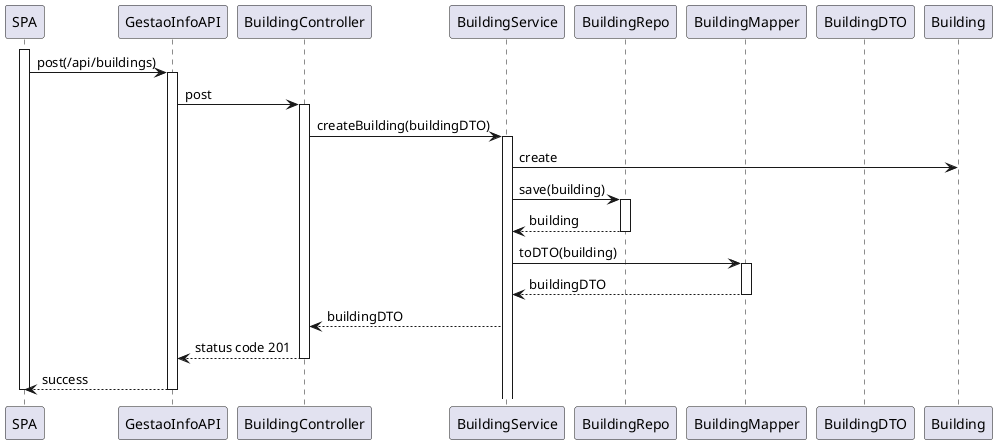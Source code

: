 @startuml
participant SPA
participant "GestaoInfoAPI" as API
participant "BuildingController" as Ctrl
participant "BuildingService" as Srv
participant "BuildingRepo" as Repo
participant "BuildingMapper" as Map
participant "BuildingDTO" as DTO
participant "Building" as Domain

activate SPA
SPA -> API: post(/api/buildings)
activate API

API -> Ctrl: post
activate Ctrl

Ctrl -> Srv: createBuilding(buildingDTO)
activate Srv

Srv -> Domain: create

Srv -> Repo: save(building)
activate Repo
Repo --> Srv: building
deactivate Repo

Srv -> Map: toDTO(building)
activate Map
Map --> Srv: buildingDTO
deactivate Map

Srv --> Ctrl: buildingDTO

Ctrl --> API: status code 201
deactivate Ctrl

API --> SPA: success
deactivate API
deactivate SPA
@enduml